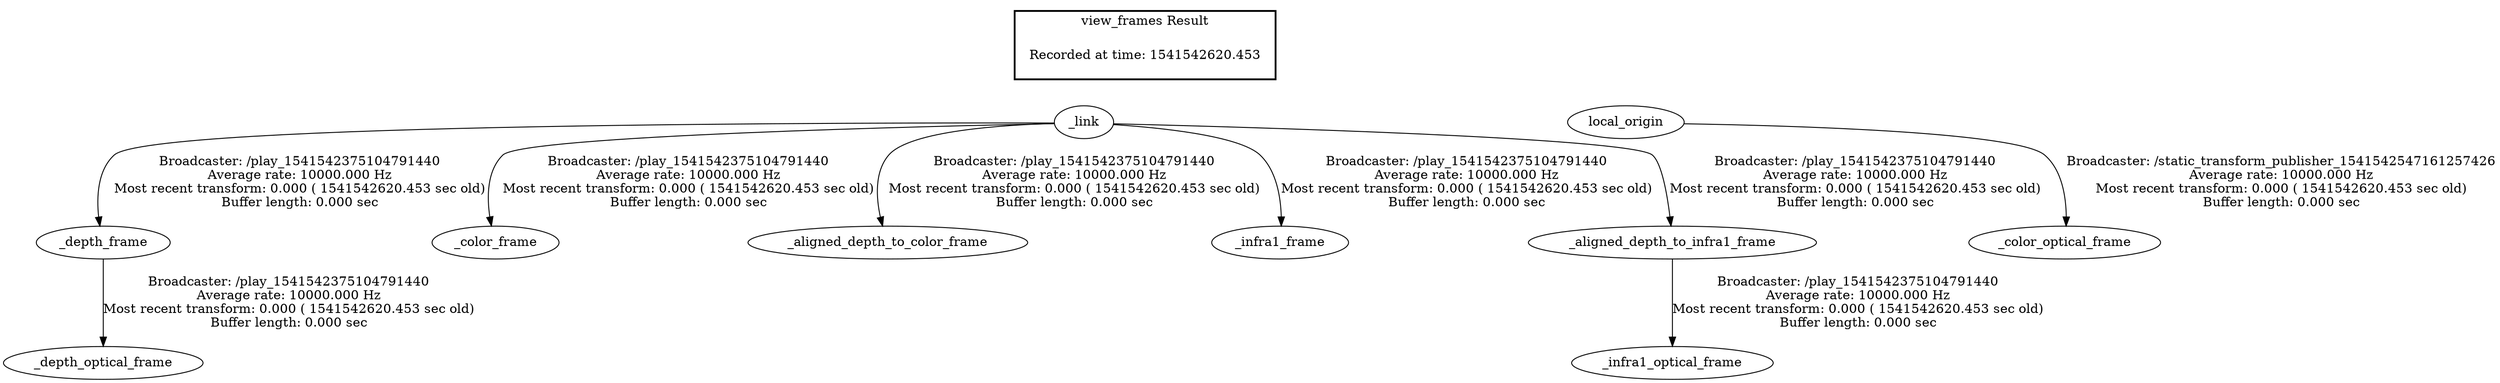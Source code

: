 digraph G {
"_link" -> "_depth_frame"[label="Broadcaster: /play_1541542375104791440\nAverage rate: 10000.000 Hz\nMost recent transform: 0.000 ( 1541542620.453 sec old)\nBuffer length: 0.000 sec\n"];
"_depth_frame" -> "_depth_optical_frame"[label="Broadcaster: /play_1541542375104791440\nAverage rate: 10000.000 Hz\nMost recent transform: 0.000 ( 1541542620.453 sec old)\nBuffer length: 0.000 sec\n"];
"_link" -> "_color_frame"[label="Broadcaster: /play_1541542375104791440\nAverage rate: 10000.000 Hz\nMost recent transform: 0.000 ( 1541542620.453 sec old)\nBuffer length: 0.000 sec\n"];
"local_origin" -> "_color_optical_frame"[label="Broadcaster: /static_transform_publisher_1541542547161257426\nAverage rate: 10000.000 Hz\nMost recent transform: 0.000 ( 1541542620.453 sec old)\nBuffer length: 0.000 sec\n"];
"_link" -> "_aligned_depth_to_color_frame"[label="Broadcaster: /play_1541542375104791440\nAverage rate: 10000.000 Hz\nMost recent transform: 0.000 ( 1541542620.453 sec old)\nBuffer length: 0.000 sec\n"];
"_link" -> "_infra1_frame"[label="Broadcaster: /play_1541542375104791440\nAverage rate: 10000.000 Hz\nMost recent transform: 0.000 ( 1541542620.453 sec old)\nBuffer length: 0.000 sec\n"];
"_aligned_depth_to_infra1_frame" -> "_infra1_optical_frame"[label="Broadcaster: /play_1541542375104791440\nAverage rate: 10000.000 Hz\nMost recent transform: 0.000 ( 1541542620.453 sec old)\nBuffer length: 0.000 sec\n"];
"_link" -> "_aligned_depth_to_infra1_frame"[label="Broadcaster: /play_1541542375104791440\nAverage rate: 10000.000 Hz\nMost recent transform: 0.000 ( 1541542620.453 sec old)\nBuffer length: 0.000 sec\n"];
edge [style=invis];
 subgraph cluster_legend { style=bold; color=black; label ="view_frames Result";
"Recorded at time: 1541542620.453"[ shape=plaintext ] ;
 }->"_link";
edge [style=invis];
 subgraph cluster_legend { style=bold; color=black; label ="view_frames Result";
"Recorded at time: 1541542620.453"[ shape=plaintext ] ;
 }->"local_origin";
}
